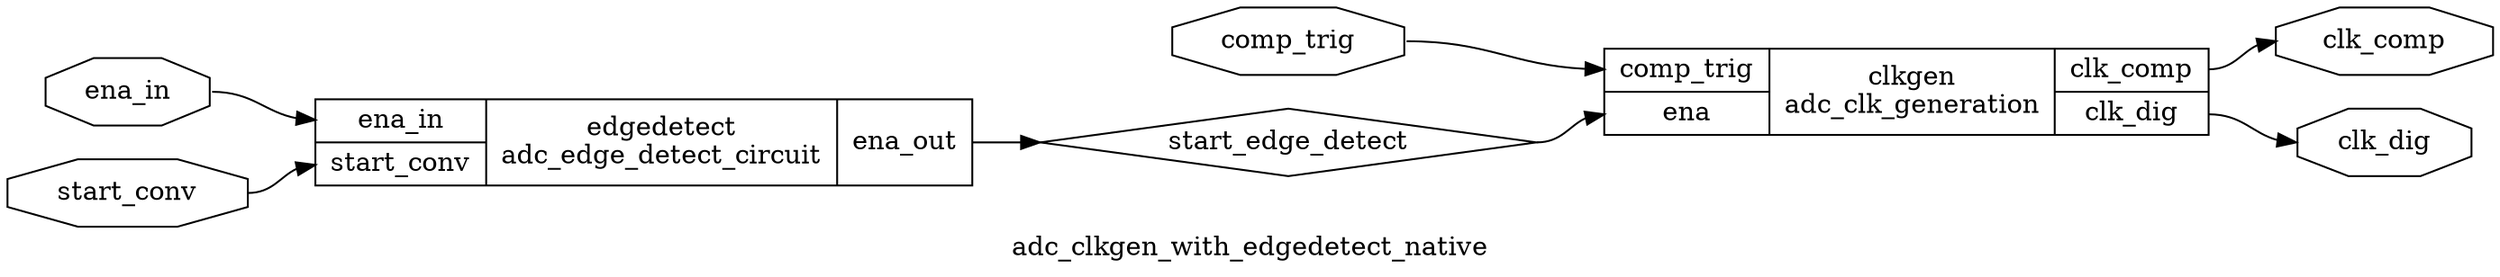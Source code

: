 digraph "adc_clkgen_with_edgedetect_native" {
label="adc_clkgen_with_edgedetect_native";
rankdir="LR";
remincross=true;
n1 [ shape=diamond, label="start_edge_detect", color="black", fontcolor="black" ];
n2 [ shape=octagon, label="clk_comp", color="black", fontcolor="black" ];
n3 [ shape=octagon, label="clk_dig", color="black", fontcolor="black" ];
n4 [ shape=octagon, label="comp_trig", color="black", fontcolor="black" ];
n5 [ shape=octagon, label="start_conv", color="black", fontcolor="black" ];
n6 [ shape=octagon, label="ena_in", color="black", fontcolor="black" ];
c8 [ shape=record, label="{{<p4> comp_trig|<p7> ena}|clkgen\nadc_clk_generation|{<p2> clk_comp|<p3> clk_dig}}" ];
c10 [ shape=record, label="{{<p6> ena_in|<p5> start_conv}|edgedetect\nadc_edge_detect_circuit|{<p9> ena_out}}" ];
c10:p9:e -> n1:w [color="black", label=""];
n1:e -> c8:p7:w [color="black", label=""];
c8:p2:e -> n2:w [color="black", label=""];
c8:p3:e -> n3:w [color="black", label=""];
n4:e -> c8:p4:w [color="black", label=""];
n5:e -> c10:p5:w [color="black", label=""];
n6:e -> c10:p6:w [color="black", label=""];
}
